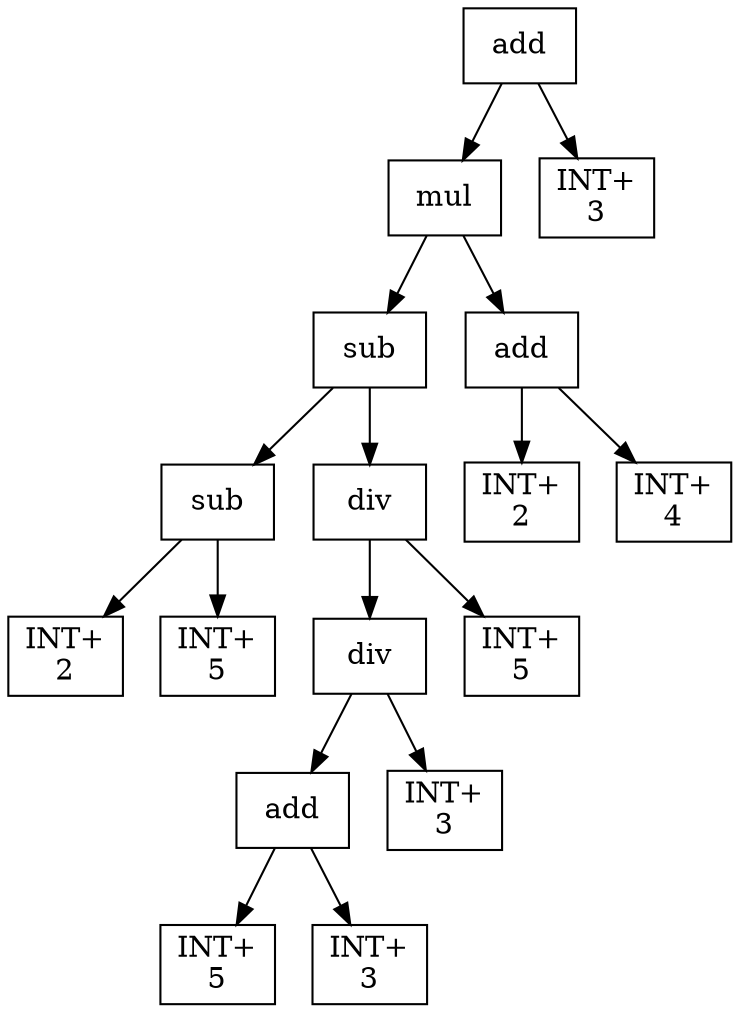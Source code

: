 digraph expr {
  node [shape=box];
  n1 [label="add"];
  n2 [label="mul"];
  n3 [label="sub"];
  n4 [label="sub"];
  n5 [label="INT+\n2"];
  n6 [label="INT+\n5"];
  n4 -> n5;
  n4 -> n6;
  n7 [label="div"];
  n8 [label="div"];
  n9 [label="add"];
  n10 [label="INT+\n5"];
  n11 [label="INT+\n3"];
  n9 -> n10;
  n9 -> n11;
  n12 [label="INT+\n3"];
  n8 -> n9;
  n8 -> n12;
  n13 [label="INT+\n5"];
  n7 -> n8;
  n7 -> n13;
  n3 -> n4;
  n3 -> n7;
  n14 [label="add"];
  n15 [label="INT+\n2"];
  n16 [label="INT+\n4"];
  n14 -> n15;
  n14 -> n16;
  n2 -> n3;
  n2 -> n14;
  n17 [label="INT+\n3"];
  n1 -> n2;
  n1 -> n17;
}